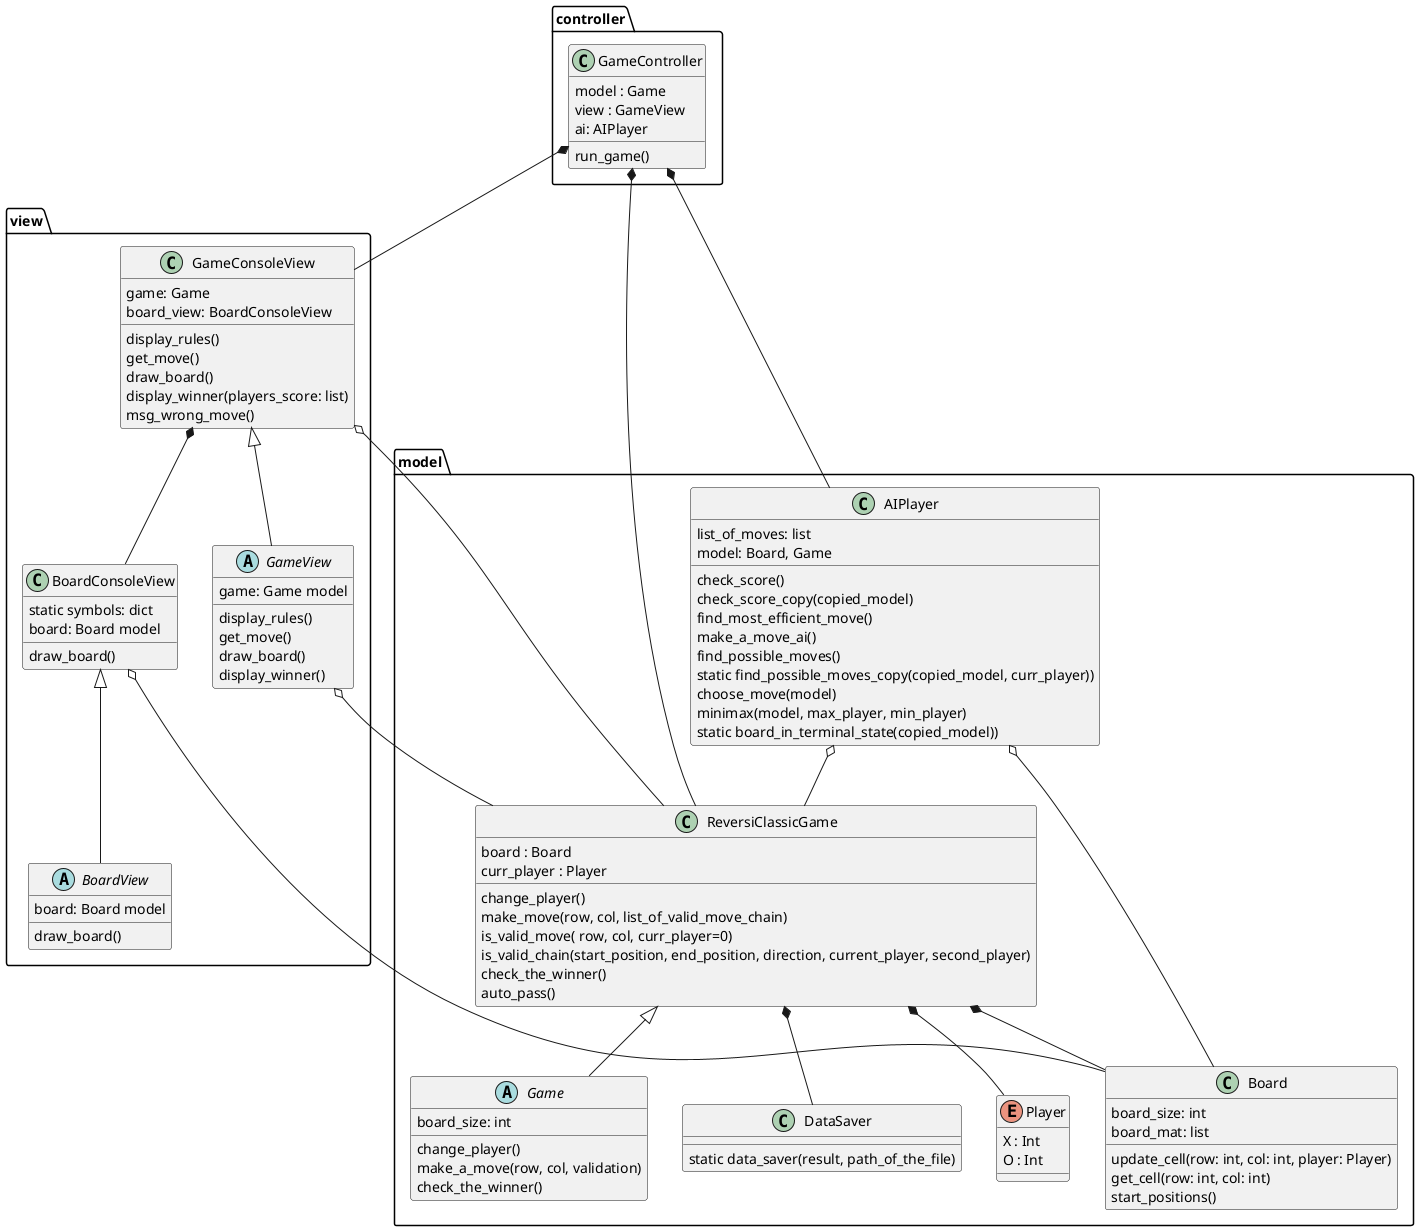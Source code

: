@startuml Reversi

package model {

    abstract class Game {
    board_size: int
    change_player()
    make_a_move(row, col, validation)
    check_the_winner()
    }


    class ReversiClassicGame {
        board : Board
        curr_player : Player
        change_player()
        make_move(row, col, list_of_valid_move_chain)
        is_valid_move( row, col, curr_player=0)
        is_valid_chain(start_position, end_position, direction, current_player, second_player)
        check_the_winner()
        auto_pass()
    }

    class AIPlayer {
        list_of_moves: list
        model: Board, Game
        check_score()
        check_score_copy(copied_model)
        find_most_efficient_move()
        make_a_move_ai()
        find_possible_moves()
        static find_possible_moves_copy(copied_model, curr_player))
        choose_move(model)
        minimax(model, max_player, min_player)
        static board_in_terminal_state(copied_model))
    }


    class DataSaver {
        static data_saver(result, path_of_the_file)
    }


    class Board {
        board_size: int
        board_mat: list
        update_cell(row: int, col: int, player: Player)
        get_cell(row: int, col: int)
        start_positions()
    }

    enum Player {
        X : Int
        O : Int
    }


}

package view {
    abstract class GameView {
    game: Game model
    display_rules()
    get_move()
    draw_board()
    display_winner()
    }

    abstract class BoardView {
    board: Board model
    draw_board()
    }

    class BoardConsoleView {
    static symbols: dict
        board: Board model
        draw_board()
    }

    class GameConsoleView {
        game: Game
        board_view: BoardConsoleView
        display_rules()
        get_move()
        draw_board()
        display_winner(players_score: list)
        msg_wrong_move()
    }

}


package controller {
    class GameController {
        model : Game
        view : GameView
        ai: AIPlayer
        run_game()
    }
}



ReversiClassicGame <|-- Game
GameView o-- ReversiClassicGame
GameConsoleView o-- ReversiClassicGame
ReversiClassicGame *-- Board
ReversiClassicGame *-- Player

ReversiClassicGame *-- DataSaver

AIPlayer o-- ReversiClassicGame
AIPlayer o-- Board

GameConsoleView <|-- GameView
BoardConsoleView <|-- BoardView
BoardConsoleView o-- Board

GameController *-- GameConsoleView
GameController *-- AIPlayer
GameConsoleView *-- BoardConsoleView
GameController *-- ReversiClassicGame

@enduml
